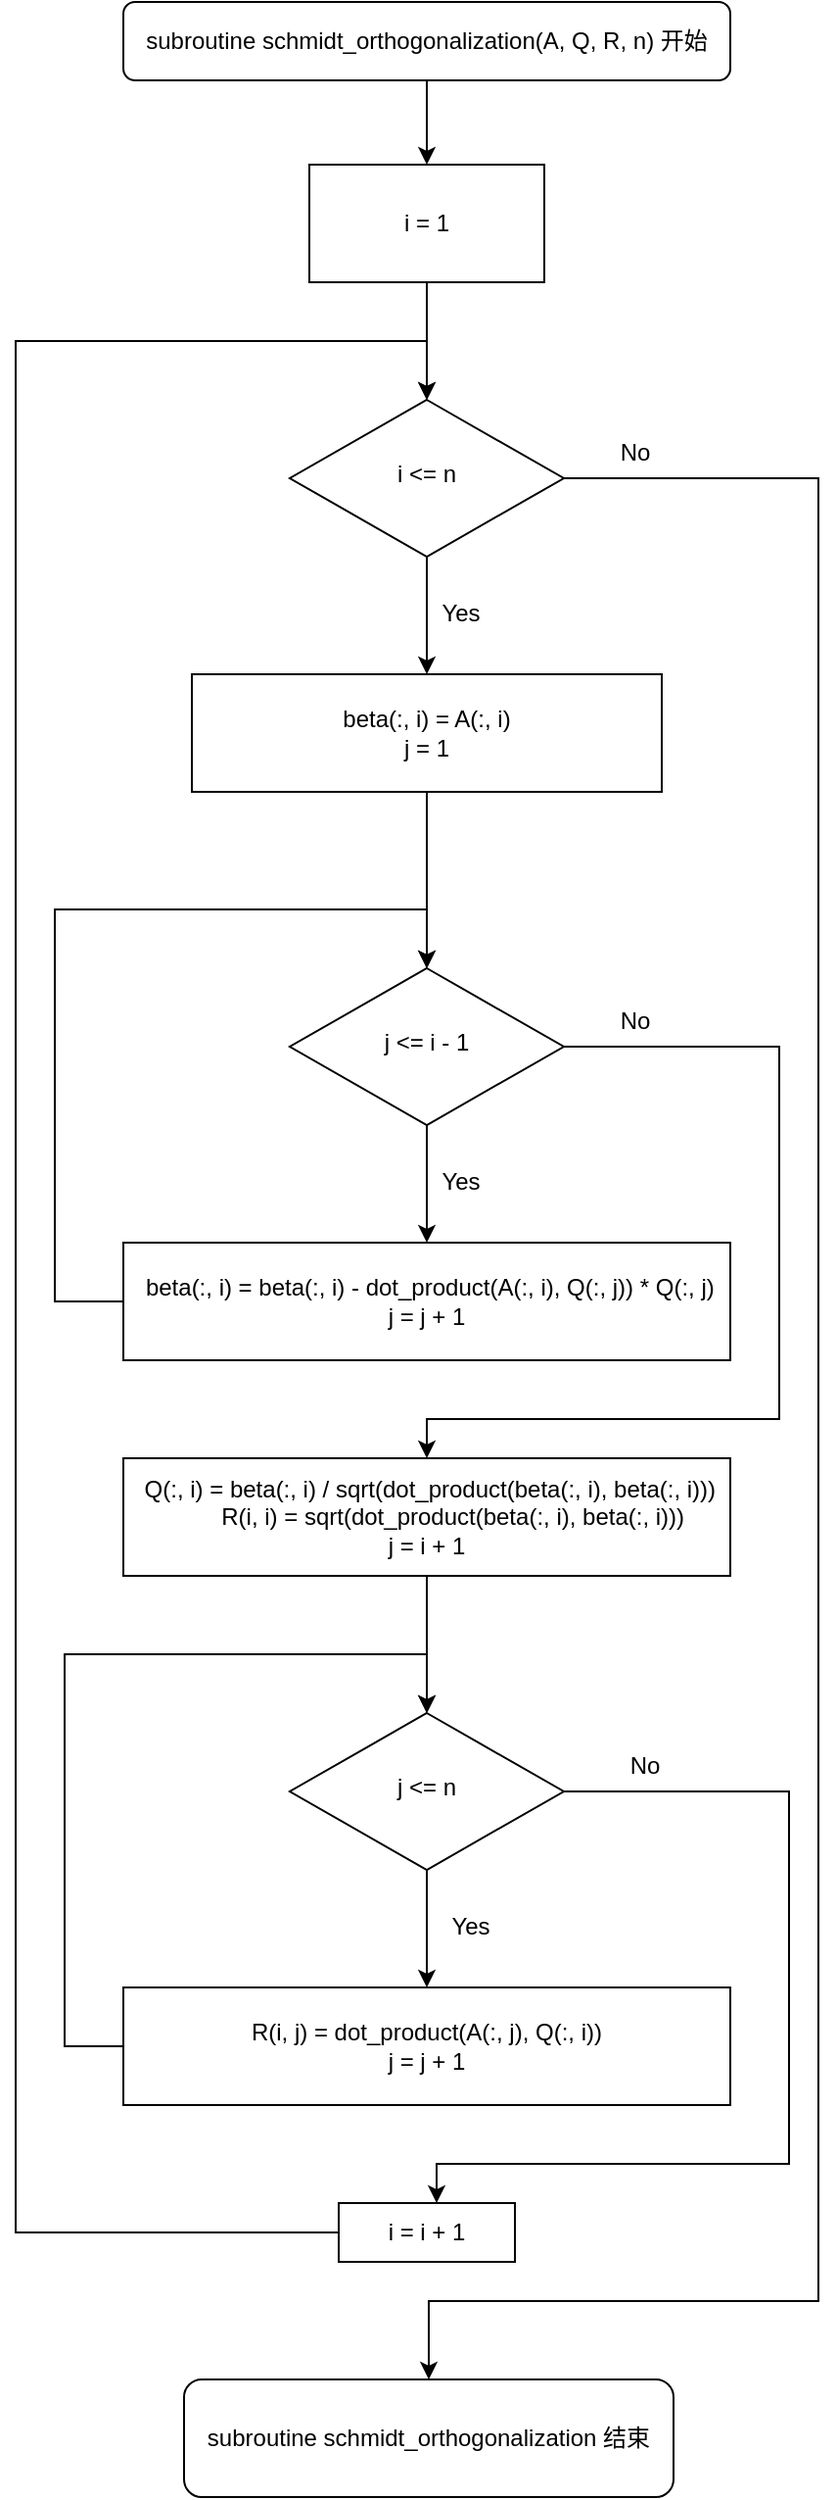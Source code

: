 <mxfile version="15.5.9" type="device"><diagram id="C5RBs43oDa-KdzZeNtuy" name="Page-1"><mxGraphModel dx="729" dy="756" grid="1" gridSize="10" guides="1" tooltips="1" connect="1" arrows="1" fold="1" page="1" pageScale="1" pageWidth="827" pageHeight="1169" math="0" shadow="0"><root><mxCell id="WIyWlLk6GJQsqaUBKTNV-0"/><mxCell id="WIyWlLk6GJQsqaUBKTNV-1" parent="WIyWlLk6GJQsqaUBKTNV-0"/><mxCell id="moeOHrMzKAvOVx0oSZz9-0" style="edgeStyle=orthogonalEdgeStyle;rounded=0;orthogonalLoop=1;jettySize=auto;html=1;entryX=0.5;entryY=0;entryDx=0;entryDy=0;" edge="1" parent="WIyWlLk6GJQsqaUBKTNV-1" source="WIyWlLk6GJQsqaUBKTNV-3" target="FDvQrYrK8QlF2wxkQufF-5"><mxGeometry relative="1" as="geometry"/></mxCell><mxCell id="WIyWlLk6GJQsqaUBKTNV-3" value="subroutine schmidt_orthogonalization(A, Q, R, n) 开始" style="rounded=1;whiteSpace=wrap;html=1;fontSize=12;glass=0;strokeWidth=1;shadow=0;" parent="WIyWlLk6GJQsqaUBKTNV-1" vertex="1"><mxGeometry x="65" y="87" width="310" height="40" as="geometry"/></mxCell><mxCell id="FDvQrYrK8QlF2wxkQufF-14" style="edgeStyle=orthogonalEdgeStyle;rounded=0;orthogonalLoop=1;jettySize=auto;html=1;" parent="WIyWlLk6GJQsqaUBKTNV-1" source="WIyWlLk6GJQsqaUBKTNV-10" target="FDvQrYrK8QlF2wxkQufF-7" edge="1"><mxGeometry relative="1" as="geometry"/></mxCell><mxCell id="moeOHrMzKAvOVx0oSZz9-21" style="edgeStyle=orthogonalEdgeStyle;rounded=0;orthogonalLoop=1;jettySize=auto;html=1;entryX=0.5;entryY=0;entryDx=0;entryDy=0;" edge="1" parent="WIyWlLk6GJQsqaUBKTNV-1" source="WIyWlLk6GJQsqaUBKTNV-10" target="moeOHrMzKAvOVx0oSZz9-19"><mxGeometry relative="1" as="geometry"><Array as="points"><mxPoint x="420" y="330"/><mxPoint x="420" y="1260"/><mxPoint x="221" y="1260"/></Array></mxGeometry></mxCell><mxCell id="WIyWlLk6GJQsqaUBKTNV-10" value="i &amp;lt;= n" style="rhombus;whiteSpace=wrap;html=1;shadow=0;fontFamily=Helvetica;fontSize=12;align=center;strokeWidth=1;spacing=6;spacingTop=-4;" parent="WIyWlLk6GJQsqaUBKTNV-1" vertex="1"><mxGeometry x="150" y="290" width="140" height="80" as="geometry"/></mxCell><mxCell id="FDvQrYrK8QlF2wxkQufF-6" value="" style="edgeStyle=orthogonalEdgeStyle;rounded=0;orthogonalLoop=1;jettySize=auto;html=1;" parent="WIyWlLk6GJQsqaUBKTNV-1" source="FDvQrYrK8QlF2wxkQufF-5" target="WIyWlLk6GJQsqaUBKTNV-10" edge="1"><mxGeometry relative="1" as="geometry"/></mxCell><mxCell id="FDvQrYrK8QlF2wxkQufF-5" value="i = 1" style="rounded=0;whiteSpace=wrap;html=1;" parent="WIyWlLk6GJQsqaUBKTNV-1" vertex="1"><mxGeometry x="160" y="170" width="120" height="60" as="geometry"/></mxCell><mxCell id="moeOHrMzKAvOVx0oSZz9-18" style="edgeStyle=orthogonalEdgeStyle;rounded=0;orthogonalLoop=1;jettySize=auto;html=1;entryX=0.5;entryY=0;entryDx=0;entryDy=0;" edge="1" parent="WIyWlLk6GJQsqaUBKTNV-1" source="FDvQrYrK8QlF2wxkQufF-7" target="FDvQrYrK8QlF2wxkQufF-25"><mxGeometry relative="1" as="geometry"/></mxCell><mxCell id="FDvQrYrK8QlF2wxkQufF-7" value="beta(:, i) = A(:, i)&lt;br&gt;j = 1" style="rounded=0;whiteSpace=wrap;html=1;" parent="WIyWlLk6GJQsqaUBKTNV-1" vertex="1"><mxGeometry x="100" y="430" width="240" height="60" as="geometry"/></mxCell><mxCell id="FDvQrYrK8QlF2wxkQufF-16" value="Yes" style="text;html=1;resizable=0;autosize=1;align=center;verticalAlign=middle;points=[];fillColor=none;strokeColor=none;rounded=0;" parent="WIyWlLk6GJQsqaUBKTNV-1" vertex="1"><mxGeometry x="222" y="389" width="30" height="20" as="geometry"/></mxCell><mxCell id="FDvQrYrK8QlF2wxkQufF-22" value="No" style="text;html=1;resizable=0;autosize=1;align=center;verticalAlign=middle;points=[];fillColor=none;strokeColor=none;rounded=0;" parent="WIyWlLk6GJQsqaUBKTNV-1" vertex="1"><mxGeometry x="311" y="307" width="30" height="20" as="geometry"/></mxCell><mxCell id="FDvQrYrK8QlF2wxkQufF-24" style="edgeStyle=orthogonalEdgeStyle;rounded=0;orthogonalLoop=1;jettySize=auto;html=1;entryX=0.5;entryY=0;entryDx=0;entryDy=0;" parent="WIyWlLk6GJQsqaUBKTNV-1" source="FDvQrYrK8QlF2wxkQufF-25" target="moeOHrMzKAvOVx0oSZz9-2" edge="1"><mxGeometry relative="1" as="geometry"><mxPoint x="400" y="960" as="targetPoint"/><Array as="points"><mxPoint x="400" y="620"/><mxPoint x="400" y="810"/><mxPoint x="220" y="810"/></Array></mxGeometry></mxCell><mxCell id="moeOHrMzKAvOVx0oSZz9-20" style="edgeStyle=orthogonalEdgeStyle;rounded=0;orthogonalLoop=1;jettySize=auto;html=1;entryX=0.5;entryY=0;entryDx=0;entryDy=0;" edge="1" parent="WIyWlLk6GJQsqaUBKTNV-1" source="FDvQrYrK8QlF2wxkQufF-25" target="moeOHrMzKAvOVx0oSZz9-1"><mxGeometry relative="1" as="geometry"/></mxCell><mxCell id="FDvQrYrK8QlF2wxkQufF-25" value="j &amp;lt;= i - 1" style="rhombus;whiteSpace=wrap;html=1;shadow=0;fontFamily=Helvetica;fontSize=12;align=center;strokeWidth=1;spacing=6;spacingTop=-4;" parent="WIyWlLk6GJQsqaUBKTNV-1" vertex="1"><mxGeometry x="150" y="580" width="140" height="80" as="geometry"/></mxCell><mxCell id="FDvQrYrK8QlF2wxkQufF-26" style="edgeStyle=orthogonalEdgeStyle;rounded=0;orthogonalLoop=1;jettySize=auto;html=1;exitX=0;exitY=0.5;exitDx=0;exitDy=0;" parent="WIyWlLk6GJQsqaUBKTNV-1" target="FDvQrYrK8QlF2wxkQufF-25" edge="1"><mxGeometry relative="1" as="geometry"><mxPoint x="30" y="550" as="targetPoint"/><Array as="points"><mxPoint x="30" y="750"/><mxPoint x="30" y="550"/><mxPoint x="220" y="550"/></Array><mxPoint x="170" y="750" as="sourcePoint"/></mxGeometry></mxCell><mxCell id="FDvQrYrK8QlF2wxkQufF-28" value="Yes" style="text;html=1;resizable=0;autosize=1;align=center;verticalAlign=middle;points=[];fillColor=none;strokeColor=none;rounded=0;" parent="WIyWlLk6GJQsqaUBKTNV-1" vertex="1"><mxGeometry x="222" y="679" width="30" height="20" as="geometry"/></mxCell><mxCell id="FDvQrYrK8QlF2wxkQufF-30" value="No" style="text;html=1;resizable=0;autosize=1;align=center;verticalAlign=middle;points=[];fillColor=none;strokeColor=none;rounded=0;" parent="WIyWlLk6GJQsqaUBKTNV-1" vertex="1"><mxGeometry x="311" y="597" width="30" height="20" as="geometry"/></mxCell><mxCell id="moeOHrMzKAvOVx0oSZz9-1" value="&amp;nbsp;beta(:, i) = beta(:, i) - dot_product(A(:, i), Q(:, j)) * Q(:, j)&lt;br&gt;j = j + 1" style="rounded=0;whiteSpace=wrap;html=1;" vertex="1" parent="WIyWlLk6GJQsqaUBKTNV-1"><mxGeometry x="65" y="720" width="310" height="60" as="geometry"/></mxCell><mxCell id="moeOHrMzKAvOVx0oSZz9-11" style="edgeStyle=orthogonalEdgeStyle;rounded=0;orthogonalLoop=1;jettySize=auto;html=1;" edge="1" parent="WIyWlLk6GJQsqaUBKTNV-1" source="moeOHrMzKAvOVx0oSZz9-2"><mxGeometry relative="1" as="geometry"><mxPoint x="220" y="960" as="targetPoint"/></mxGeometry></mxCell><mxCell id="moeOHrMzKAvOVx0oSZz9-2" value="&lt;div&gt;&amp;nbsp;Q(:, i) = beta(:, i) / sqrt(dot_product(beta(:, i), beta(:, i)))&lt;/div&gt;&lt;div&gt;&amp;nbsp; &amp;nbsp; &amp;nbsp; &amp;nbsp; R(i, i) = sqrt(dot_product(beta(:, i), beta(:, i)))&lt;/div&gt;&lt;div&gt;j = i + 1&lt;/div&gt;" style="rounded=0;whiteSpace=wrap;html=1;" vertex="1" parent="WIyWlLk6GJQsqaUBKTNV-1"><mxGeometry x="65" y="830" width="310" height="60" as="geometry"/></mxCell><mxCell id="moeOHrMzKAvOVx0oSZz9-5" style="edgeStyle=orthogonalEdgeStyle;rounded=0;orthogonalLoop=1;jettySize=auto;html=1;entryX=0.5;entryY=0;entryDx=0;entryDy=0;" edge="1" parent="WIyWlLk6GJQsqaUBKTNV-1" source="moeOHrMzKAvOVx0oSZz9-6"><mxGeometry relative="1" as="geometry"><mxPoint x="225" y="1210" as="targetPoint"/><Array as="points"><mxPoint x="405" y="1000"/><mxPoint x="405" y="1190"/><mxPoint x="225" y="1190"/></Array></mxGeometry></mxCell><mxCell id="moeOHrMzKAvOVx0oSZz9-15" style="edgeStyle=orthogonalEdgeStyle;rounded=0;orthogonalLoop=1;jettySize=auto;html=1;entryX=0.5;entryY=0;entryDx=0;entryDy=0;" edge="1" parent="WIyWlLk6GJQsqaUBKTNV-1" source="moeOHrMzKAvOVx0oSZz9-6" target="moeOHrMzKAvOVx0oSZz9-10"><mxGeometry relative="1" as="geometry"/></mxCell><mxCell id="moeOHrMzKAvOVx0oSZz9-6" value="j &amp;lt;= n" style="rhombus;whiteSpace=wrap;html=1;shadow=0;fontFamily=Helvetica;fontSize=12;align=center;strokeWidth=1;spacing=6;spacingTop=-4;" vertex="1" parent="WIyWlLk6GJQsqaUBKTNV-1"><mxGeometry x="150" y="960" width="140" height="80" as="geometry"/></mxCell><mxCell id="moeOHrMzKAvOVx0oSZz9-7" style="edgeStyle=orthogonalEdgeStyle;rounded=0;orthogonalLoop=1;jettySize=auto;html=1;exitX=0;exitY=0.5;exitDx=0;exitDy=0;" edge="1" parent="WIyWlLk6GJQsqaUBKTNV-1" target="moeOHrMzKAvOVx0oSZz9-6"><mxGeometry relative="1" as="geometry"><mxPoint x="35" y="930" as="targetPoint"/><Array as="points"><mxPoint x="35" y="1130"/><mxPoint x="35" y="930"/><mxPoint x="220" y="930"/></Array><mxPoint x="175" y="1130" as="sourcePoint"/></mxGeometry></mxCell><mxCell id="moeOHrMzKAvOVx0oSZz9-8" value="Yes" style="text;html=1;resizable=0;autosize=1;align=center;verticalAlign=middle;points=[];fillColor=none;strokeColor=none;rounded=0;" vertex="1" parent="WIyWlLk6GJQsqaUBKTNV-1"><mxGeometry x="227" y="1059" width="30" height="20" as="geometry"/></mxCell><mxCell id="moeOHrMzKAvOVx0oSZz9-9" value="No" style="text;html=1;resizable=0;autosize=1;align=center;verticalAlign=middle;points=[];fillColor=none;strokeColor=none;rounded=0;" vertex="1" parent="WIyWlLk6GJQsqaUBKTNV-1"><mxGeometry x="316" y="977" width="30" height="20" as="geometry"/></mxCell><mxCell id="moeOHrMzKAvOVx0oSZz9-10" value="R(i, j) = dot_product(A(:, j), Q(:, i))&lt;br&gt;j = j + 1" style="rounded=0;whiteSpace=wrap;html=1;" vertex="1" parent="WIyWlLk6GJQsqaUBKTNV-1"><mxGeometry x="65" y="1100" width="310" height="60" as="geometry"/></mxCell><mxCell id="moeOHrMzKAvOVx0oSZz9-17" style="edgeStyle=orthogonalEdgeStyle;rounded=0;orthogonalLoop=1;jettySize=auto;html=1;entryX=0.5;entryY=0;entryDx=0;entryDy=0;" edge="1" parent="WIyWlLk6GJQsqaUBKTNV-1" source="moeOHrMzKAvOVx0oSZz9-16" target="WIyWlLk6GJQsqaUBKTNV-10"><mxGeometry relative="1" as="geometry"><mxPoint x="10" y="330" as="targetPoint"/><Array as="points"><mxPoint x="10" y="1225"/><mxPoint x="10" y="260"/><mxPoint x="220" y="260"/></Array></mxGeometry></mxCell><mxCell id="moeOHrMzKAvOVx0oSZz9-16" value="i = i + 1" style="rounded=0;whiteSpace=wrap;html=1;" vertex="1" parent="WIyWlLk6GJQsqaUBKTNV-1"><mxGeometry x="175" y="1210" width="90" height="30" as="geometry"/></mxCell><mxCell id="moeOHrMzKAvOVx0oSZz9-19" value="subroutine schmidt_orthogonalization 结束" style="rounded=1;whiteSpace=wrap;html=1;" vertex="1" parent="WIyWlLk6GJQsqaUBKTNV-1"><mxGeometry x="96" y="1300" width="250" height="60" as="geometry"/></mxCell></root></mxGraphModel></diagram></mxfile>